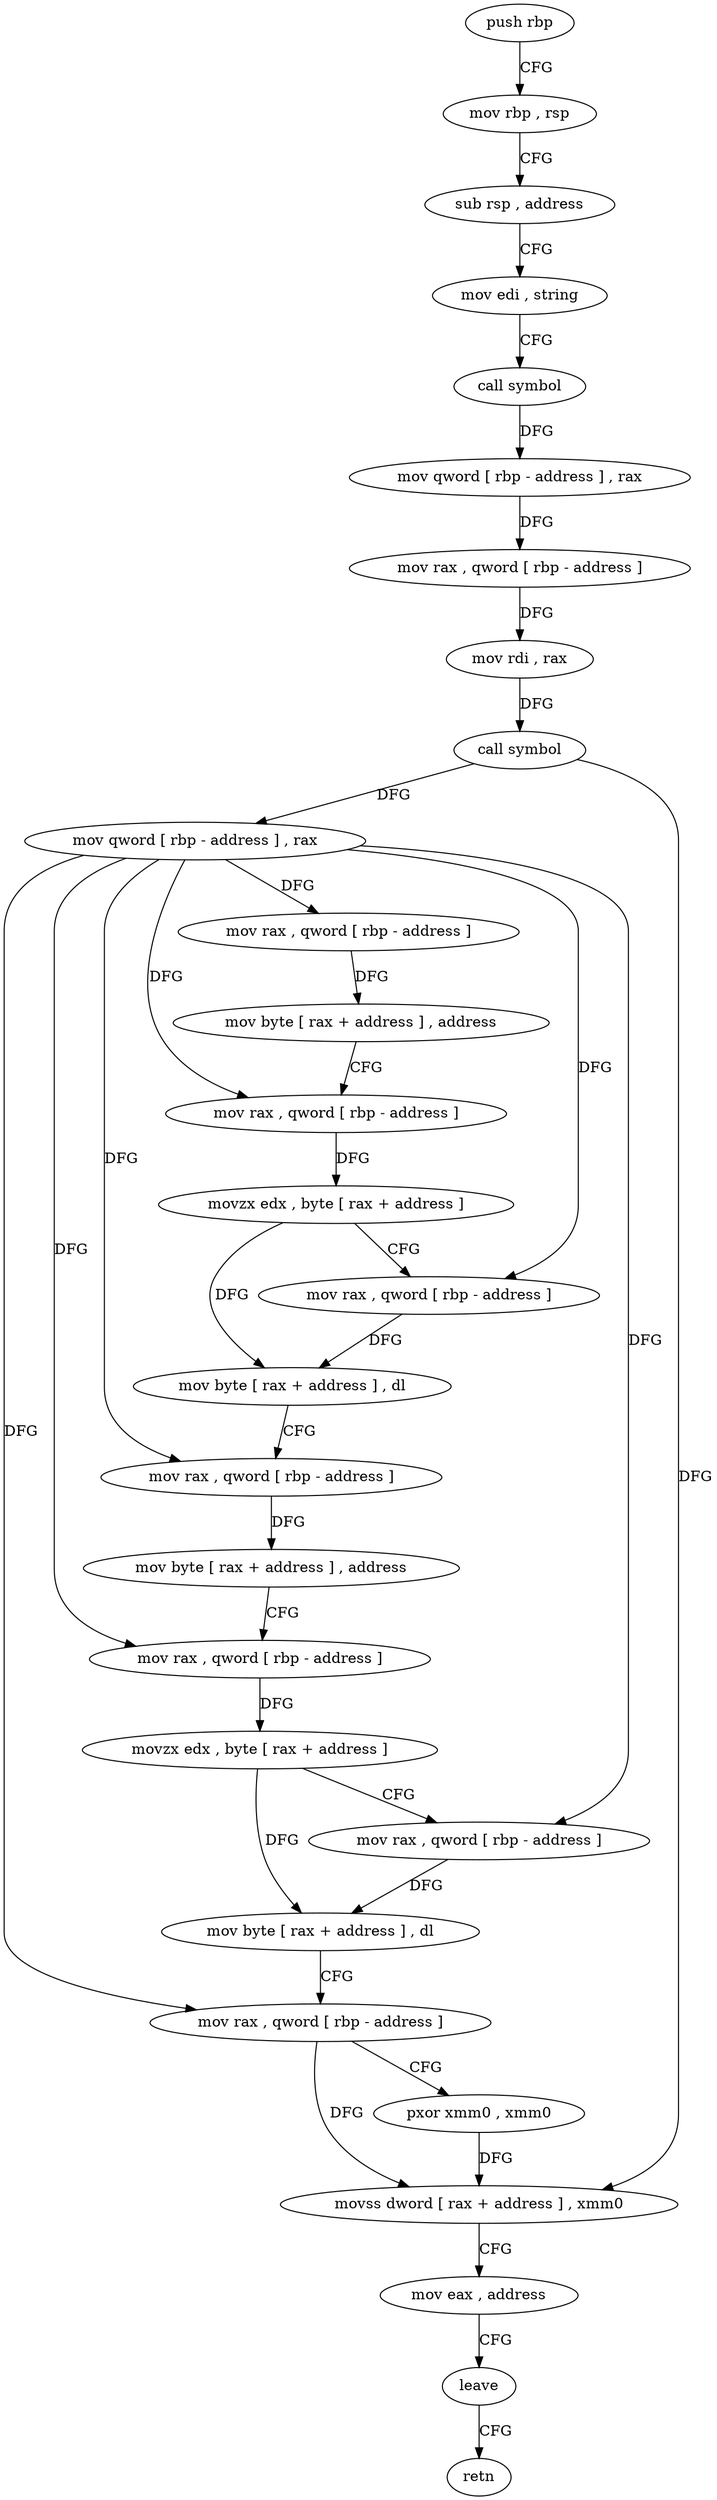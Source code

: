 digraph "func" {
"4258430" [label = "push rbp" ]
"4258431" [label = "mov rbp , rsp" ]
"4258434" [label = "sub rsp , address" ]
"4258438" [label = "mov edi , string" ]
"4258443" [label = "call symbol" ]
"4258448" [label = "mov qword [ rbp - address ] , rax" ]
"4258452" [label = "mov rax , qword [ rbp - address ]" ]
"4258456" [label = "mov rdi , rax" ]
"4258459" [label = "call symbol" ]
"4258464" [label = "mov qword [ rbp - address ] , rax" ]
"4258468" [label = "mov rax , qword [ rbp - address ]" ]
"4258472" [label = "mov byte [ rax + address ] , address" ]
"4258476" [label = "mov rax , qword [ rbp - address ]" ]
"4258480" [label = "movzx edx , byte [ rax + address ]" ]
"4258484" [label = "mov rax , qword [ rbp - address ]" ]
"4258488" [label = "mov byte [ rax + address ] , dl" ]
"4258491" [label = "mov rax , qword [ rbp - address ]" ]
"4258495" [label = "mov byte [ rax + address ] , address" ]
"4258499" [label = "mov rax , qword [ rbp - address ]" ]
"4258503" [label = "movzx edx , byte [ rax + address ]" ]
"4258507" [label = "mov rax , qword [ rbp - address ]" ]
"4258511" [label = "mov byte [ rax + address ] , dl" ]
"4258514" [label = "mov rax , qword [ rbp - address ]" ]
"4258518" [label = "pxor xmm0 , xmm0" ]
"4258522" [label = "movss dword [ rax + address ] , xmm0" ]
"4258527" [label = "mov eax , address" ]
"4258532" [label = "leave" ]
"4258533" [label = "retn" ]
"4258430" -> "4258431" [ label = "CFG" ]
"4258431" -> "4258434" [ label = "CFG" ]
"4258434" -> "4258438" [ label = "CFG" ]
"4258438" -> "4258443" [ label = "CFG" ]
"4258443" -> "4258448" [ label = "DFG" ]
"4258448" -> "4258452" [ label = "DFG" ]
"4258452" -> "4258456" [ label = "DFG" ]
"4258456" -> "4258459" [ label = "DFG" ]
"4258459" -> "4258464" [ label = "DFG" ]
"4258459" -> "4258522" [ label = "DFG" ]
"4258464" -> "4258468" [ label = "DFG" ]
"4258464" -> "4258476" [ label = "DFG" ]
"4258464" -> "4258484" [ label = "DFG" ]
"4258464" -> "4258491" [ label = "DFG" ]
"4258464" -> "4258499" [ label = "DFG" ]
"4258464" -> "4258507" [ label = "DFG" ]
"4258464" -> "4258514" [ label = "DFG" ]
"4258468" -> "4258472" [ label = "DFG" ]
"4258472" -> "4258476" [ label = "CFG" ]
"4258476" -> "4258480" [ label = "DFG" ]
"4258480" -> "4258484" [ label = "CFG" ]
"4258480" -> "4258488" [ label = "DFG" ]
"4258484" -> "4258488" [ label = "DFG" ]
"4258488" -> "4258491" [ label = "CFG" ]
"4258491" -> "4258495" [ label = "DFG" ]
"4258495" -> "4258499" [ label = "CFG" ]
"4258499" -> "4258503" [ label = "DFG" ]
"4258503" -> "4258507" [ label = "CFG" ]
"4258503" -> "4258511" [ label = "DFG" ]
"4258507" -> "4258511" [ label = "DFG" ]
"4258511" -> "4258514" [ label = "CFG" ]
"4258514" -> "4258518" [ label = "CFG" ]
"4258514" -> "4258522" [ label = "DFG" ]
"4258518" -> "4258522" [ label = "DFG" ]
"4258522" -> "4258527" [ label = "CFG" ]
"4258527" -> "4258532" [ label = "CFG" ]
"4258532" -> "4258533" [ label = "CFG" ]
}
